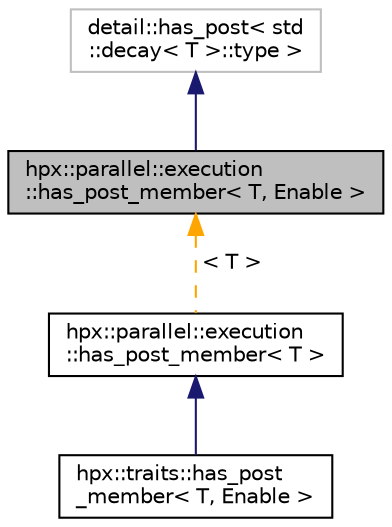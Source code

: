 digraph "hpx::parallel::execution::has_post_member&lt; T, Enable &gt;"
{
  edge [fontname="Helvetica",fontsize="10",labelfontname="Helvetica",labelfontsize="10"];
  node [fontname="Helvetica",fontsize="10",shape=record];
  Node0 [label="hpx::parallel::execution\l::has_post_member\< T, Enable \>",height=0.2,width=0.4,color="black", fillcolor="grey75", style="filled", fontcolor="black"];
  Node1 -> Node0 [dir="back",color="midnightblue",fontsize="10",style="solid",fontname="Helvetica"];
  Node1 [label="detail::has_post\< std\l::decay\< T \>::type \>",height=0.2,width=0.4,color="grey75", fillcolor="white", style="filled"];
  Node0 -> Node2 [dir="back",color="orange",fontsize="10",style="dashed",label=" \< T \>" ,fontname="Helvetica"];
  Node2 [label="hpx::parallel::execution\l::has_post_member\< T \>",height=0.2,width=0.4,color="black", fillcolor="white", style="filled",URL="$d8/dfc/structhpx_1_1parallel_1_1execution_1_1has__post__member.html"];
  Node2 -> Node3 [dir="back",color="midnightblue",fontsize="10",style="solid",fontname="Helvetica"];
  Node3 [label="hpx::traits::has_post\l_member\< T, Enable \>",height=0.2,width=0.4,color="black", fillcolor="white", style="filled",URL="$d7/d43/structhpx_1_1traits_1_1has__post__member.html"];
}
